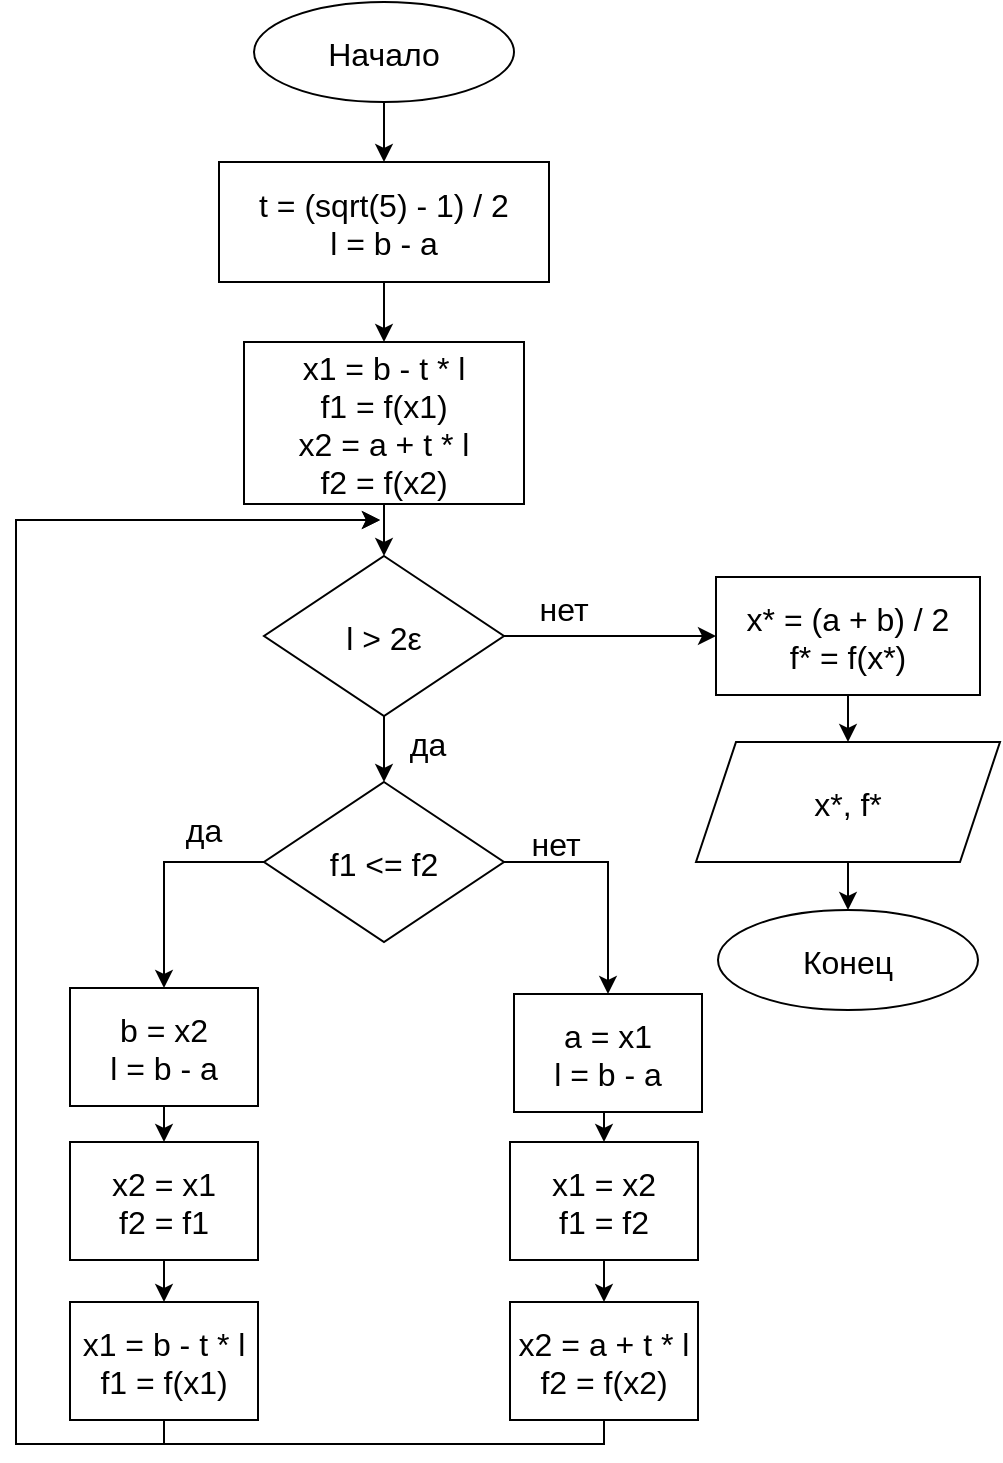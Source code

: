 <mxfile>
    <diagram id="PCYlpp_mxA9zYA-M48Wo" name="Page-1">
        <mxGraphModel dx="1350" dy="847" grid="0" gridSize="10" guides="1" tooltips="1" connect="1" arrows="1" fold="1" page="0" pageScale="1" pageWidth="827" pageHeight="1169" math="0" shadow="0">
            <root>
                <mxCell id="0"/>
                <mxCell id="1" parent="0"/>
                <mxCell id="10" value="" style="edgeStyle=none;exitX=0.5;exitY=1;exitDx=0;exitDy=0;entryX=0.5;entryY=0;entryDx=0;entryDy=0;fontSize=16;" parent="1" source="3" target="4" edge="1">
                    <mxGeometry relative="1" as="geometry"/>
                </mxCell>
                <mxCell id="3" value="Начало" style="ellipse;fontSize=16;" parent="1" vertex="1">
                    <mxGeometry x="340" y="140" width="130" height="50" as="geometry"/>
                </mxCell>
                <mxCell id="11" value="" style="edgeStyle=none;exitX=0.5;exitY=1;exitDx=0;exitDy=0;entryX=0.5;entryY=0;entryDx=0;entryDy=0;fontSize=16;" parent="1" source="4" target="6" edge="1">
                    <mxGeometry relative="1" as="geometry"/>
                </mxCell>
                <mxCell id="4" value="t = (sqrt(5) - 1) / 2&#10;l = b - a" style="rounded=0;fontSize=16;" parent="1" vertex="1">
                    <mxGeometry x="322.5" y="220" width="165" height="60" as="geometry"/>
                </mxCell>
                <mxCell id="12" value="" style="edgeStyle=none;exitX=0.5;exitY=1;exitDx=0;exitDy=0;entryX=0.5;entryY=0;entryDx=0;entryDy=0;fontSize=16;" parent="1" source="6" target="7" edge="1">
                    <mxGeometry relative="1" as="geometry"/>
                </mxCell>
                <mxCell id="6" value="x1 = b - t * l&#10;f1 = f(x1)&#10;x2 = a + t * l&#10;f2 = f(x2)" style="rounded=0;fontSize=16;" parent="1" vertex="1">
                    <mxGeometry x="335" y="310" width="140" height="81" as="geometry"/>
                </mxCell>
                <mxCell id="41" value="" style="edgeStyle=none;exitX=1;exitY=0.5;exitDx=0;exitDy=0;entryX=0;entryY=0.5;entryDx=0;entryDy=0;fontSize=16;" edge="1" parent="1" source="7" target="38">
                    <mxGeometry relative="1" as="geometry"/>
                </mxCell>
                <mxCell id="46" value="" style="edgeStyle=none;exitX=0.5;exitY=1;exitDx=0;exitDy=0;entryX=0.5;entryY=0;entryDx=0;entryDy=0;fontSize=16;" edge="1" parent="1" source="7" target="44">
                    <mxGeometry relative="1" as="geometry"/>
                </mxCell>
                <mxCell id="7" value="l &gt; 2ε" style="rhombus;fontSize=16;" parent="1" vertex="1">
                    <mxGeometry x="345" y="417" width="120" height="80" as="geometry"/>
                </mxCell>
                <mxCell id="20" value="нет" style="text;strokeColor=none;fillColor=none;align=center;verticalAlign=middle;rounded=0;fontSize=16;" parent="1" vertex="1">
                    <mxGeometry x="465" y="427.5" width="60" height="30" as="geometry"/>
                </mxCell>
                <mxCell id="42" value="" style="edgeStyle=none;exitX=0.5;exitY=1;exitDx=0;exitDy=0;entryX=0.5;entryY=0;entryDx=0;entryDy=0;fontSize=16;" edge="1" parent="1" source="38" target="39">
                    <mxGeometry relative="1" as="geometry"/>
                </mxCell>
                <mxCell id="38" value="x* = (a + b) / 2&#10;f* = f(x*)" style="rounded=0;fontSize=16;" vertex="1" parent="1">
                    <mxGeometry x="571" y="427.5" width="132" height="59" as="geometry"/>
                </mxCell>
                <mxCell id="43" value="" style="edgeStyle=none;exitX=0.5;exitY=1;exitDx=0;exitDy=0;entryX=0.5;entryY=0;entryDx=0;entryDy=0;fontSize=16;" edge="1" parent="1" source="39" target="40">
                    <mxGeometry relative="1" as="geometry"/>
                </mxCell>
                <mxCell id="39" value="x*, f*" style="shape=parallelogram;perimeter=parallelogramPerimeter;fixedSize=1;fontSize=16;" vertex="1" parent="1">
                    <mxGeometry x="561" y="510" width="152" height="60" as="geometry"/>
                </mxCell>
                <mxCell id="40" value="Конец" style="ellipse;fontSize=16;" vertex="1" parent="1">
                    <mxGeometry x="572" y="594" width="130" height="50" as="geometry"/>
                </mxCell>
                <mxCell id="48" value="" style="edgeStyle=orthogonalEdgeStyle;exitX=0;exitY=0.5;exitDx=0;exitDy=0;entryX=0.5;entryY=0;entryDx=0;entryDy=0;fontSize=16;rounded=0;" edge="1" parent="1" source="44" target="47">
                    <mxGeometry relative="1" as="geometry"/>
                </mxCell>
                <mxCell id="58" value="" style="edgeStyle=orthogonalEdgeStyle;rounded=0;exitX=1;exitY=0.5;exitDx=0;exitDy=0;entryX=0.5;entryY=0;entryDx=0;entryDy=0;fontSize=16;" edge="1" parent="1" source="44" target="55">
                    <mxGeometry relative="1" as="geometry"/>
                </mxCell>
                <mxCell id="44" value="f1 &lt;= f2" style="rhombus;fontSize=16;" vertex="1" parent="1">
                    <mxGeometry x="345" y="530" width="120" height="80" as="geometry"/>
                </mxCell>
                <mxCell id="52" value="" style="edgeStyle=orthogonalEdgeStyle;rounded=0;exitX=0.5;exitY=1;exitDx=0;exitDy=0;entryX=0.5;entryY=0;entryDx=0;entryDy=0;fontSize=16;" edge="1" parent="1" source="47" target="51">
                    <mxGeometry relative="1" as="geometry"/>
                </mxCell>
                <mxCell id="47" value="b = x2&#10;l = b - a" style="rounded=0;fontSize=16;" vertex="1" parent="1">
                    <mxGeometry x="248" y="633" width="94" height="59" as="geometry"/>
                </mxCell>
                <mxCell id="49" value="да" style="text;strokeColor=none;fillColor=none;align=center;verticalAlign=middle;rounded=0;fontSize=16;" vertex="1" parent="1">
                    <mxGeometry x="285" y="538" width="60" height="30" as="geometry"/>
                </mxCell>
                <mxCell id="50" value="да" style="text;strokeColor=none;fillColor=none;align=center;verticalAlign=middle;rounded=0;fontSize=16;" vertex="1" parent="1">
                    <mxGeometry x="397" y="495" width="60" height="30" as="geometry"/>
                </mxCell>
                <mxCell id="54" value="" style="edgeStyle=orthogonalEdgeStyle;rounded=0;exitX=0.5;exitY=1;exitDx=0;exitDy=0;entryX=0.5;entryY=0;entryDx=0;entryDy=0;fontSize=16;" edge="1" parent="1" source="51" target="53">
                    <mxGeometry relative="1" as="geometry"/>
                </mxCell>
                <mxCell id="51" value="x2 = x1&#10;f2 = f1" style="rounded=0;fontSize=16;" vertex="1" parent="1">
                    <mxGeometry x="248" y="710" width="94" height="59" as="geometry"/>
                </mxCell>
                <mxCell id="64" value="" style="edgeStyle=orthogonalEdgeStyle;rounded=0;exitX=0.5;exitY=1;exitDx=0;exitDy=0;fontSize=16;" edge="1" parent="1" source="53">
                    <mxGeometry relative="1" as="geometry">
                        <mxPoint x="403" y="399" as="targetPoint"/>
                        <Array as="points">
                            <mxPoint x="295" y="861"/>
                            <mxPoint x="221" y="861"/>
                            <mxPoint x="221" y="399"/>
                        </Array>
                    </mxGeometry>
                </mxCell>
                <mxCell id="53" value="x1 = b - t * l&#10;f1 = f(x1)" style="rounded=0;fontSize=16;" vertex="1" parent="1">
                    <mxGeometry x="248" y="790" width="94" height="59" as="geometry"/>
                </mxCell>
                <mxCell id="60" value="" style="edgeStyle=orthogonalEdgeStyle;rounded=0;exitX=0.5;exitY=1;exitDx=0;exitDy=0;entryX=0.5;entryY=0;entryDx=0;entryDy=0;fontSize=16;" edge="1" parent="1" source="55" target="56">
                    <mxGeometry relative="1" as="geometry"/>
                </mxCell>
                <mxCell id="55" value="a = x1&#10;l = b - a" style="rounded=0;fontSize=16;" vertex="1" parent="1">
                    <mxGeometry x="470" y="636" width="94" height="59" as="geometry"/>
                </mxCell>
                <mxCell id="61" value="" style="edgeStyle=orthogonalEdgeStyle;rounded=0;exitX=0.5;exitY=1;exitDx=0;exitDy=0;entryX=0.5;entryY=0;entryDx=0;entryDy=0;fontSize=16;" edge="1" parent="1" source="56" target="57">
                    <mxGeometry relative="1" as="geometry"/>
                </mxCell>
                <mxCell id="56" value="x1 = x2&#10;f1 = f2" style="rounded=0;fontSize=16;" vertex="1" parent="1">
                    <mxGeometry x="468" y="710" width="94" height="59" as="geometry"/>
                </mxCell>
                <mxCell id="62" value="" style="edgeStyle=orthogonalEdgeStyle;rounded=0;exitX=0.5;exitY=1;exitDx=0;exitDy=0;fontSize=16;" edge="1" parent="1" source="57">
                    <mxGeometry relative="1" as="geometry">
                        <mxPoint x="403" y="399" as="targetPoint"/>
                        <Array as="points">
                            <mxPoint x="515" y="861"/>
                            <mxPoint x="221" y="861"/>
                            <mxPoint x="221" y="399"/>
                        </Array>
                    </mxGeometry>
                </mxCell>
                <mxCell id="57" value="x2 = a + t * l&#10;f2 = f(x2)" style="rounded=0;fontSize=16;" vertex="1" parent="1">
                    <mxGeometry x="468" y="790" width="94" height="59" as="geometry"/>
                </mxCell>
                <mxCell id="59" value="нет" style="text;strokeColor=none;fillColor=none;align=center;verticalAlign=middle;rounded=0;fontSize=16;" vertex="1" parent="1">
                    <mxGeometry x="461" y="545" width="60" height="30" as="geometry"/>
                </mxCell>
            </root>
        </mxGraphModel>
    </diagram>
</mxfile>